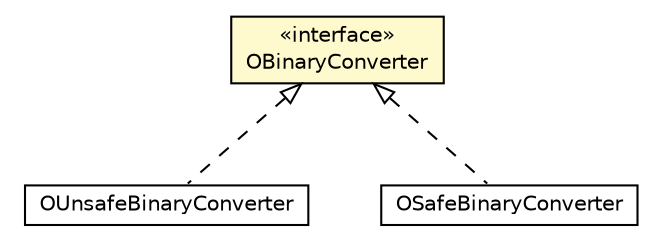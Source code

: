 #!/usr/local/bin/dot
#
# Class diagram 
# Generated by UMLGraph version R5_6-24-gf6e263 (http://www.umlgraph.org/)
#

digraph G {
	edge [fontname="Helvetica",fontsize=10,labelfontname="Helvetica",labelfontsize=10];
	node [fontname="Helvetica",fontsize=10,shape=plaintext];
	nodesep=0.25;
	ranksep=0.5;
	// com.orientechnologies.common.serialization.OUnsafeBinaryConverter
	c741902 [label=<<table title="com.orientechnologies.common.serialization.OUnsafeBinaryConverter" border="0" cellborder="1" cellspacing="0" cellpadding="2" port="p" href="./OUnsafeBinaryConverter.html">
		<tr><td><table border="0" cellspacing="0" cellpadding="1">
<tr><td align="center" balign="center"> OUnsafeBinaryConverter </td></tr>
		</table></td></tr>
		</table>>, URL="./OUnsafeBinaryConverter.html", fontname="Helvetica", fontcolor="black", fontsize=10.0];
	// com.orientechnologies.common.serialization.OBinaryConverter
	c741903 [label=<<table title="com.orientechnologies.common.serialization.OBinaryConverter" border="0" cellborder="1" cellspacing="0" cellpadding="2" port="p" bgcolor="lemonChiffon" href="./OBinaryConverter.html">
		<tr><td><table border="0" cellspacing="0" cellpadding="1">
<tr><td align="center" balign="center"> &#171;interface&#187; </td></tr>
<tr><td align="center" balign="center"> OBinaryConverter </td></tr>
		</table></td></tr>
		</table>>, URL="./OBinaryConverter.html", fontname="Helvetica", fontcolor="black", fontsize=10.0];
	// com.orientechnologies.common.serialization.OSafeBinaryConverter
	c741904 [label=<<table title="com.orientechnologies.common.serialization.OSafeBinaryConverter" border="0" cellborder="1" cellspacing="0" cellpadding="2" port="p" href="./OSafeBinaryConverter.html">
		<tr><td><table border="0" cellspacing="0" cellpadding="1">
<tr><td align="center" balign="center"> OSafeBinaryConverter </td></tr>
		</table></td></tr>
		</table>>, URL="./OSafeBinaryConverter.html", fontname="Helvetica", fontcolor="black", fontsize=10.0];
	//com.orientechnologies.common.serialization.OUnsafeBinaryConverter implements com.orientechnologies.common.serialization.OBinaryConverter
	c741903:p -> c741902:p [dir=back,arrowtail=empty,style=dashed];
	//com.orientechnologies.common.serialization.OSafeBinaryConverter implements com.orientechnologies.common.serialization.OBinaryConverter
	c741903:p -> c741904:p [dir=back,arrowtail=empty,style=dashed];
}

